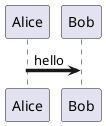 {
  "sha1": "jqu3uw2a35c569g0162sczqx59ua0qa",
  "insertion": {
    "when": "2024-06-03T18:59:32.111Z",
    "url": "https://github.com/plantuml/plantuml/issues/198",
    "user": "plantuml@gmail.com"
  }
}
@startuml
!pragma teoz true
skinparam sequenceArrowThickness 3.5
Alice -> Bob : hello
@enduml
